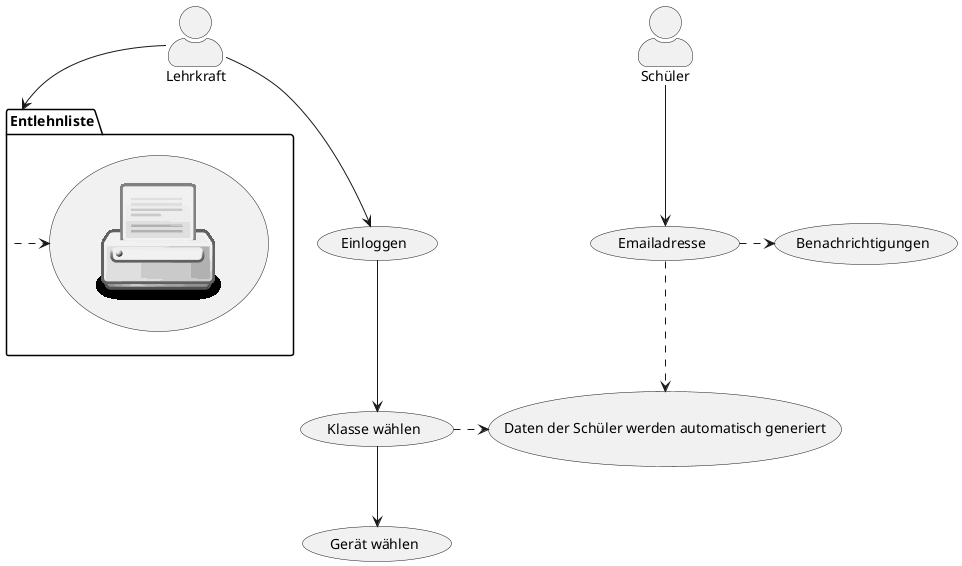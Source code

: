 @startuml
!include <osa/printer/printer>
skinparam actorStyle awesome
:Lehrkraft: --> (Einloggen)
:Schüler: --> (Emailadresse)
package Entlehnliste {
    (Entlehnliste) .> (<$printer>)
    :Lehrkraft: --> (Entlehnliste)
}
(Emailadresse) .> (Benachrichtigungen)
(Einloggen) --> (Klasse wählen)
(Klasse wählen) --> (Gerät wählen)
(Klasse wählen) .> (Daten der Schüler werden automatisch generiert)
(Emailadresse) ..> (Daten der Schüler werden automatisch generiert)

@enduml